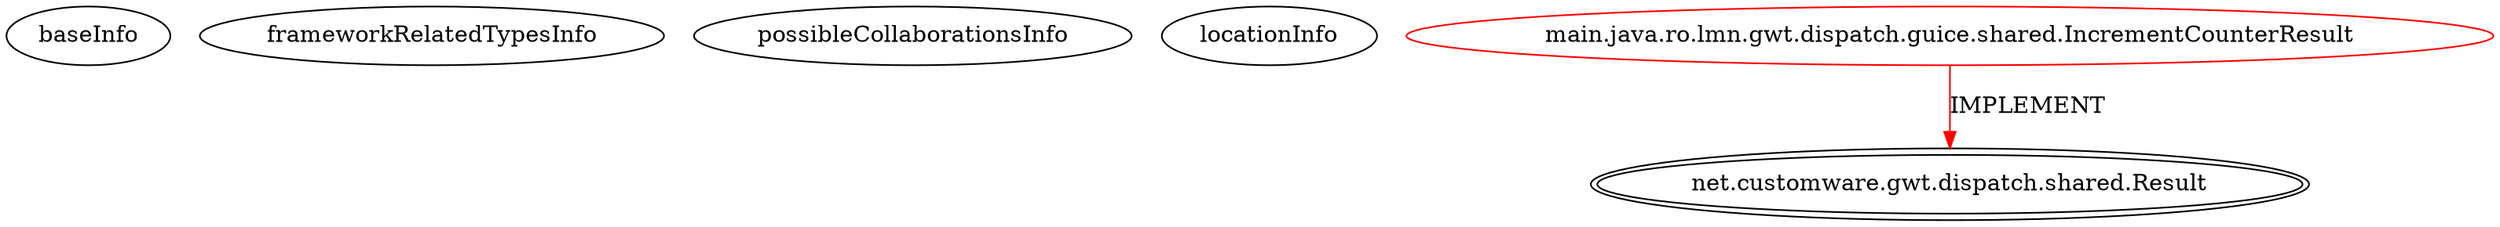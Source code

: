 digraph {
baseInfo[graphId=4428,category="extension_graph",isAnonymous=false,possibleRelation=false]
frameworkRelatedTypesInfo[0="net.customware.gwt.dispatch.shared.Result"]
possibleCollaborationsInfo[]
locationInfo[projectName="rombert-gwt-dispatch-sample",filePath="/rombert-gwt-dispatch-sample/gwt-dispatch-sample-master/dispatch-sample-guice/src/main/java/ro/lmn/gwt/dispatch/guice/shared/IncrementCounterResult.java",contextSignature="IncrementCounterResult",graphId="4428"]
0[label="main.java.ro.lmn.gwt.dispatch.guice.shared.IncrementCounterResult",vertexType="ROOT_CLIENT_CLASS_DECLARATION",isFrameworkType=false,color=red]
1[label="net.customware.gwt.dispatch.shared.Result",vertexType="FRAMEWORK_INTERFACE_TYPE",isFrameworkType=true,peripheries=2]
0->1[label="IMPLEMENT",color=red]
}
